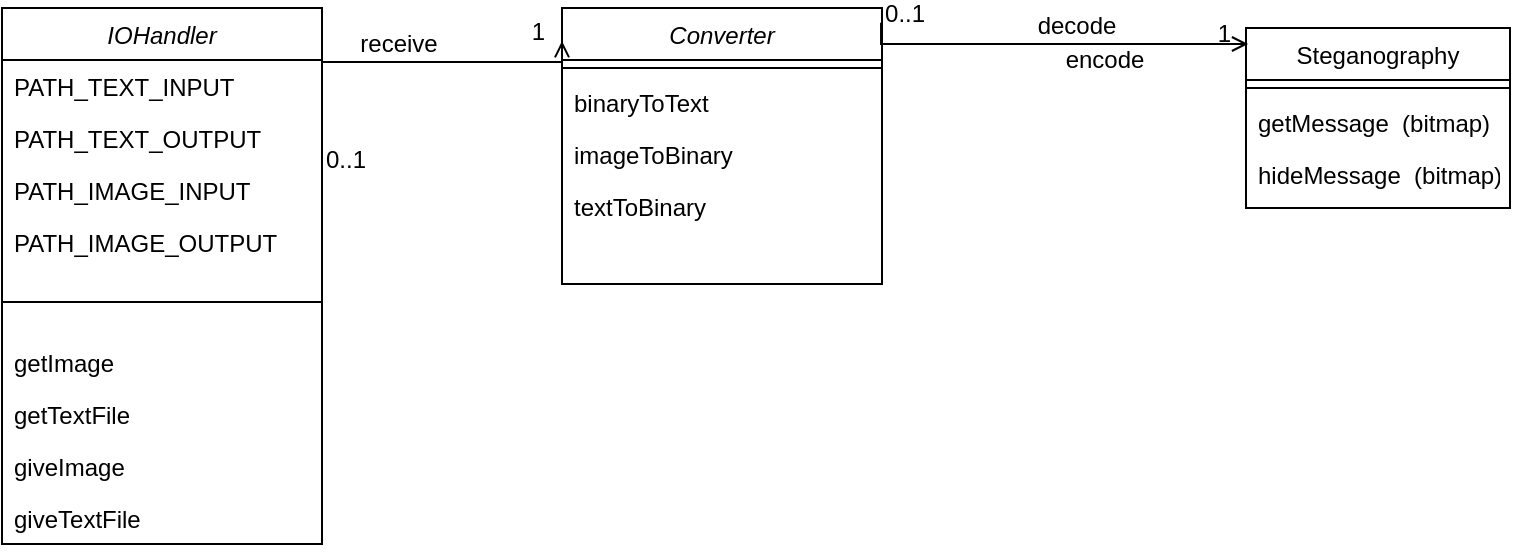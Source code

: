 <mxfile version="13.9.9" type="device"><diagram id="C5RBs43oDa-KdzZeNtuy" name="Page-1"><mxGraphModel dx="1487" dy="696" grid="1" gridSize="10" guides="1" tooltips="1" connect="1" arrows="1" fold="1" page="1" pageScale="1" pageWidth="827" pageHeight="1169" math="0" shadow="0"><root><mxCell id="WIyWlLk6GJQsqaUBKTNV-0"/><mxCell id="WIyWlLk6GJQsqaUBKTNV-1" parent="WIyWlLk6GJQsqaUBKTNV-0"/><mxCell id="zkfFHV4jXpPFQw0GAbJ--0" value="Converter" style="swimlane;fontStyle=2;align=center;verticalAlign=top;childLayout=stackLayout;horizontal=1;startSize=26;horizontalStack=0;resizeParent=1;resizeLast=0;collapsible=1;marginBottom=0;rounded=0;shadow=0;strokeWidth=1;" parent="WIyWlLk6GJQsqaUBKTNV-1" vertex="1"><mxGeometry x="300" y="310" width="160" height="138" as="geometry"><mxRectangle x="230" y="140" width="160" height="26" as="alternateBounds"/></mxGeometry></mxCell><mxCell id="zkfFHV4jXpPFQw0GAbJ--4" value="" style="line;html=1;strokeWidth=1;align=left;verticalAlign=middle;spacingTop=-1;spacingLeft=3;spacingRight=3;rotatable=0;labelPosition=right;points=[];portConstraint=eastwest;" parent="zkfFHV4jXpPFQw0GAbJ--0" vertex="1"><mxGeometry y="26" width="160" height="8" as="geometry"/></mxCell><mxCell id="zkfFHV4jXpPFQw0GAbJ--5" value="binaryToText" style="text;align=left;verticalAlign=top;spacingLeft=4;spacingRight=4;overflow=hidden;rotatable=0;points=[[0,0.5],[1,0.5]];portConstraint=eastwest;" parent="zkfFHV4jXpPFQw0GAbJ--0" vertex="1"><mxGeometry y="34" width="160" height="26" as="geometry"/></mxCell><mxCell id="kOZgZGPdhnIIkju36kKI-1" value="imageToBinary" style="text;align=left;verticalAlign=top;spacingLeft=4;spacingRight=4;overflow=hidden;rotatable=0;points=[[0,0.5],[1,0.5]];portConstraint=eastwest;" parent="zkfFHV4jXpPFQw0GAbJ--0" vertex="1"><mxGeometry y="60" width="160" height="26" as="geometry"/></mxCell><mxCell id="kOZgZGPdhnIIkju36kKI-0" value="textToBinary" style="text;align=left;verticalAlign=top;spacingLeft=4;spacingRight=4;overflow=hidden;rotatable=0;points=[[0,0.5],[1,0.5]];portConstraint=eastwest;" parent="zkfFHV4jXpPFQw0GAbJ--0" vertex="1"><mxGeometry y="86" width="160" height="26" as="geometry"/></mxCell><mxCell id="zkfFHV4jXpPFQw0GAbJ--17" value="Steganography" style="swimlane;fontStyle=0;align=center;verticalAlign=top;childLayout=stackLayout;horizontal=1;startSize=26;horizontalStack=0;resizeParent=1;resizeLast=0;collapsible=1;marginBottom=0;rounded=0;shadow=0;strokeWidth=1;" parent="WIyWlLk6GJQsqaUBKTNV-1" vertex="1"><mxGeometry x="642" y="320" width="132" height="90" as="geometry"><mxRectangle x="550" y="140" width="160" height="26" as="alternateBounds"/></mxGeometry></mxCell><mxCell id="zkfFHV4jXpPFQw0GAbJ--23" value="" style="line;html=1;strokeWidth=1;align=left;verticalAlign=middle;spacingTop=-1;spacingLeft=3;spacingRight=3;rotatable=0;labelPosition=right;points=[];portConstraint=eastwest;" parent="zkfFHV4jXpPFQw0GAbJ--17" vertex="1"><mxGeometry y="26" width="132" height="8" as="geometry"/></mxCell><mxCell id="zkfFHV4jXpPFQw0GAbJ--24" value="getMessage  (bitmap)" style="text;align=left;verticalAlign=top;spacingLeft=4;spacingRight=4;overflow=hidden;rotatable=0;points=[[0,0.5],[1,0.5]];portConstraint=eastwest;" parent="zkfFHV4jXpPFQw0GAbJ--17" vertex="1"><mxGeometry y="34" width="132" height="26" as="geometry"/></mxCell><mxCell id="tyiCRGlq6y3fGnnGxmjZ-3" value="hideMessage  (bitmap)" style="text;align=left;verticalAlign=top;spacingLeft=4;spacingRight=4;overflow=hidden;rotatable=0;points=[[0,0.5],[1,0.5]];portConstraint=eastwest;" parent="zkfFHV4jXpPFQw0GAbJ--17" vertex="1"><mxGeometry y="60" width="132" height="26" as="geometry"/></mxCell><mxCell id="zkfFHV4jXpPFQw0GAbJ--26" value="" style="endArrow=open;shadow=0;strokeWidth=1;rounded=0;endFill=1;edgeStyle=elbowEdgeStyle;elbow=vertical;exitX=0.997;exitY=0.053;exitDx=0;exitDy=0;exitPerimeter=0;entryX=0.008;entryY=0.085;entryDx=0;entryDy=0;entryPerimeter=0;" parent="WIyWlLk6GJQsqaUBKTNV-1" source="zkfFHV4jXpPFQw0GAbJ--0" target="zkfFHV4jXpPFQw0GAbJ--17" edge="1"><mxGeometry x="0.5" y="41" relative="1" as="geometry"><mxPoint x="502" y="332" as="sourcePoint"/><mxPoint x="662" y="332" as="targetPoint"/><mxPoint x="-40" y="32" as="offset"/><Array as="points"><mxPoint x="682" y="328"/><mxPoint x="662" y="340"/><mxPoint x="662" y="350"/><mxPoint x="652" y="370"/><mxPoint x="612" y="330"/></Array></mxGeometry></mxCell><mxCell id="zkfFHV4jXpPFQw0GAbJ--27" value="0..1" style="resizable=0;align=left;verticalAlign=bottom;labelBackgroundColor=none;fontSize=12;" parent="zkfFHV4jXpPFQw0GAbJ--26" connectable="0" vertex="1"><mxGeometry x="-1" relative="1" as="geometry"><mxPoint y="4" as="offset"/></mxGeometry></mxCell><mxCell id="zkfFHV4jXpPFQw0GAbJ--28" value="1" style="resizable=0;align=right;verticalAlign=bottom;labelBackgroundColor=none;fontSize=12;" parent="zkfFHV4jXpPFQw0GAbJ--26" connectable="0" vertex="1"><mxGeometry x="1" relative="1" as="geometry"><mxPoint x="-7" y="4" as="offset"/></mxGeometry></mxCell><mxCell id="zkfFHV4jXpPFQw0GAbJ--29" value="decode" style="text;html=1;resizable=0;points=[];;align=center;verticalAlign=middle;labelBackgroundColor=none;rounded=0;shadow=0;strokeWidth=1;fontSize=12;" parent="zkfFHV4jXpPFQw0GAbJ--26" vertex="1" connectable="0"><mxGeometry x="0.5" y="49" relative="1" as="geometry"><mxPoint x="-38" y="40" as="offset"/></mxGeometry></mxCell><mxCell id="tyiCRGlq6y3fGnnGxmjZ-6" value="encode" style="text;html=1;resizable=0;points=[];;align=center;verticalAlign=middle;labelBackgroundColor=none;rounded=0;shadow=0;strokeWidth=1;fontSize=12;" parent="WIyWlLk6GJQsqaUBKTNV-1" vertex="1" connectable="0"><mxGeometry x="560" y="379" as="geometry"><mxPoint x="11" y="-43" as="offset"/></mxGeometry></mxCell><mxCell id="pPhJTySh992mZ4ztPPAy-0" value="IOHandler" style="swimlane;fontStyle=2;align=center;verticalAlign=top;childLayout=stackLayout;horizontal=1;startSize=26;horizontalStack=0;resizeParent=1;resizeLast=0;collapsible=1;marginBottom=0;rounded=0;shadow=0;strokeWidth=1;" parent="WIyWlLk6GJQsqaUBKTNV-1" vertex="1"><mxGeometry x="20" y="310" width="160" height="268" as="geometry"><mxRectangle x="230" y="140" width="160" height="26" as="alternateBounds"/></mxGeometry></mxCell><mxCell id="OFMF887saUodSwxmvKMO-3" value="PATH_TEXT_INPUT" style="text;align=left;verticalAlign=top;spacingLeft=4;spacingRight=4;overflow=hidden;rotatable=0;points=[[0,0.5],[1,0.5]];portConstraint=eastwest;" vertex="1" parent="pPhJTySh992mZ4ztPPAy-0"><mxGeometry y="26" width="160" height="26" as="geometry"/></mxCell><mxCell id="OFMF887saUodSwxmvKMO-5" value="PATH_TEXT_OUTPUT" style="text;align=left;verticalAlign=top;spacingLeft=4;spacingRight=4;overflow=hidden;rotatable=0;points=[[0,0.5],[1,0.5]];portConstraint=eastwest;" vertex="1" parent="pPhJTySh992mZ4ztPPAy-0"><mxGeometry y="52" width="160" height="26" as="geometry"/></mxCell><mxCell id="OFMF887saUodSwxmvKMO-6" value="PATH_IMAGE_INPUT" style="text;align=left;verticalAlign=top;spacingLeft=4;spacingRight=4;overflow=hidden;rotatable=0;points=[[0,0.5],[1,0.5]];portConstraint=eastwest;" vertex="1" parent="pPhJTySh992mZ4ztPPAy-0"><mxGeometry y="78" width="160" height="26" as="geometry"/></mxCell><mxCell id="OFMF887saUodSwxmvKMO-2" value="PATH_IMAGE_OUTPUT" style="text;align=left;verticalAlign=top;spacingLeft=4;spacingRight=4;overflow=hidden;rotatable=0;points=[[0,0.5],[1,0.5]];portConstraint=eastwest;" vertex="1" parent="pPhJTySh992mZ4ztPPAy-0"><mxGeometry y="104" width="160" height="26" as="geometry"/></mxCell><mxCell id="pPhJTySh992mZ4ztPPAy-1" value="" style="line;html=1;strokeWidth=1;align=left;verticalAlign=middle;spacingTop=-1;spacingLeft=3;spacingRight=3;rotatable=0;labelPosition=right;points=[];portConstraint=eastwest;" parent="pPhJTySh992mZ4ztPPAy-0" vertex="1"><mxGeometry y="130" width="160" height="34" as="geometry"/></mxCell><mxCell id="pPhJTySh992mZ4ztPPAy-2" value="getImage" style="text;align=left;verticalAlign=top;spacingLeft=4;spacingRight=4;overflow=hidden;rotatable=0;points=[[0,0.5],[1,0.5]];portConstraint=eastwest;" parent="pPhJTySh992mZ4ztPPAy-0" vertex="1"><mxGeometry y="164" width="160" height="26" as="geometry"/></mxCell><mxCell id="pPhJTySh992mZ4ztPPAy-3" value="getTextFile" style="text;align=left;verticalAlign=top;spacingLeft=4;spacingRight=4;overflow=hidden;rotatable=0;points=[[0,0.5],[1,0.5]];portConstraint=eastwest;" parent="pPhJTySh992mZ4ztPPAy-0" vertex="1"><mxGeometry y="190" width="160" height="26" as="geometry"/></mxCell><mxCell id="OFMF887saUodSwxmvKMO-8" value="giveImage" style="text;align=left;verticalAlign=top;spacingLeft=4;spacingRight=4;overflow=hidden;rotatable=0;points=[[0,0.5],[1,0.5]];portConstraint=eastwest;" vertex="1" parent="pPhJTySh992mZ4ztPPAy-0"><mxGeometry y="216" width="160" height="26" as="geometry"/></mxCell><mxCell id="OFMF887saUodSwxmvKMO-9" value="giveTextFile" style="text;align=left;verticalAlign=top;spacingLeft=4;spacingRight=4;overflow=hidden;rotatable=0;points=[[0,0.5],[1,0.5]];portConstraint=eastwest;" vertex="1" parent="pPhJTySh992mZ4ztPPAy-0"><mxGeometry y="242" width="160" height="26" as="geometry"/></mxCell><mxCell id="pPhJTySh992mZ4ztPPAy-5" value="" style="endArrow=open;shadow=0;strokeWidth=1;rounded=0;endFill=1;edgeStyle=elbowEdgeStyle;elbow=vertical;exitX=1;exitY=0.25;exitDx=0;exitDy=0;entryX=0;entryY=0.12;entryDx=0;entryDy=0;entryPerimeter=0;" parent="WIyWlLk6GJQsqaUBKTNV-1" source="pPhJTySh992mZ4ztPPAy-0" target="zkfFHV4jXpPFQw0GAbJ--0" edge="1"><mxGeometry x="0.5" y="41" relative="1" as="geometry"><mxPoint x="240" y="337.314" as="sourcePoint"/><mxPoint x="381.536" y="337.65" as="targetPoint"/><mxPoint x="-40" y="32" as="offset"/><Array as="points"><mxPoint x="320" y="337"/><mxPoint x="310" y="329"/><mxPoint x="320" y="329"/><mxPoint x="420.48" y="338"/><mxPoint x="400.48" y="350"/><mxPoint x="400.48" y="360"/><mxPoint x="390.48" y="380"/><mxPoint x="350.48" y="340"/></Array></mxGeometry></mxCell><mxCell id="pPhJTySh992mZ4ztPPAy-6" value="0..1" style="resizable=0;align=left;verticalAlign=bottom;labelBackgroundColor=none;fontSize=12;" parent="pPhJTySh992mZ4ztPPAy-5" connectable="0" vertex="1"><mxGeometry x="-1" relative="1" as="geometry"><mxPoint y="17.5" as="offset"/></mxGeometry></mxCell><mxCell id="pPhJTySh992mZ4ztPPAy-7" value="1" style="resizable=0;align=right;verticalAlign=bottom;labelBackgroundColor=none;fontSize=12;" parent="pPhJTySh992mZ4ztPPAy-5" connectable="0" vertex="1"><mxGeometry x="1" relative="1" as="geometry"><mxPoint x="-7" y="4" as="offset"/></mxGeometry></mxCell><mxCell id="pPhJTySh992mZ4ztPPAy-8" value="receive" style="text;html=1;resizable=0;points=[];;align=center;verticalAlign=middle;labelBackgroundColor=none;rounded=0;shadow=0;strokeWidth=1;fontSize=12;" parent="pPhJTySh992mZ4ztPPAy-5" vertex="1" connectable="0"><mxGeometry x="0.5" y="49" relative="1" as="geometry"><mxPoint x="-50.64" y="40" as="offset"/></mxGeometry></mxCell></root></mxGraphModel></diagram></mxfile>
